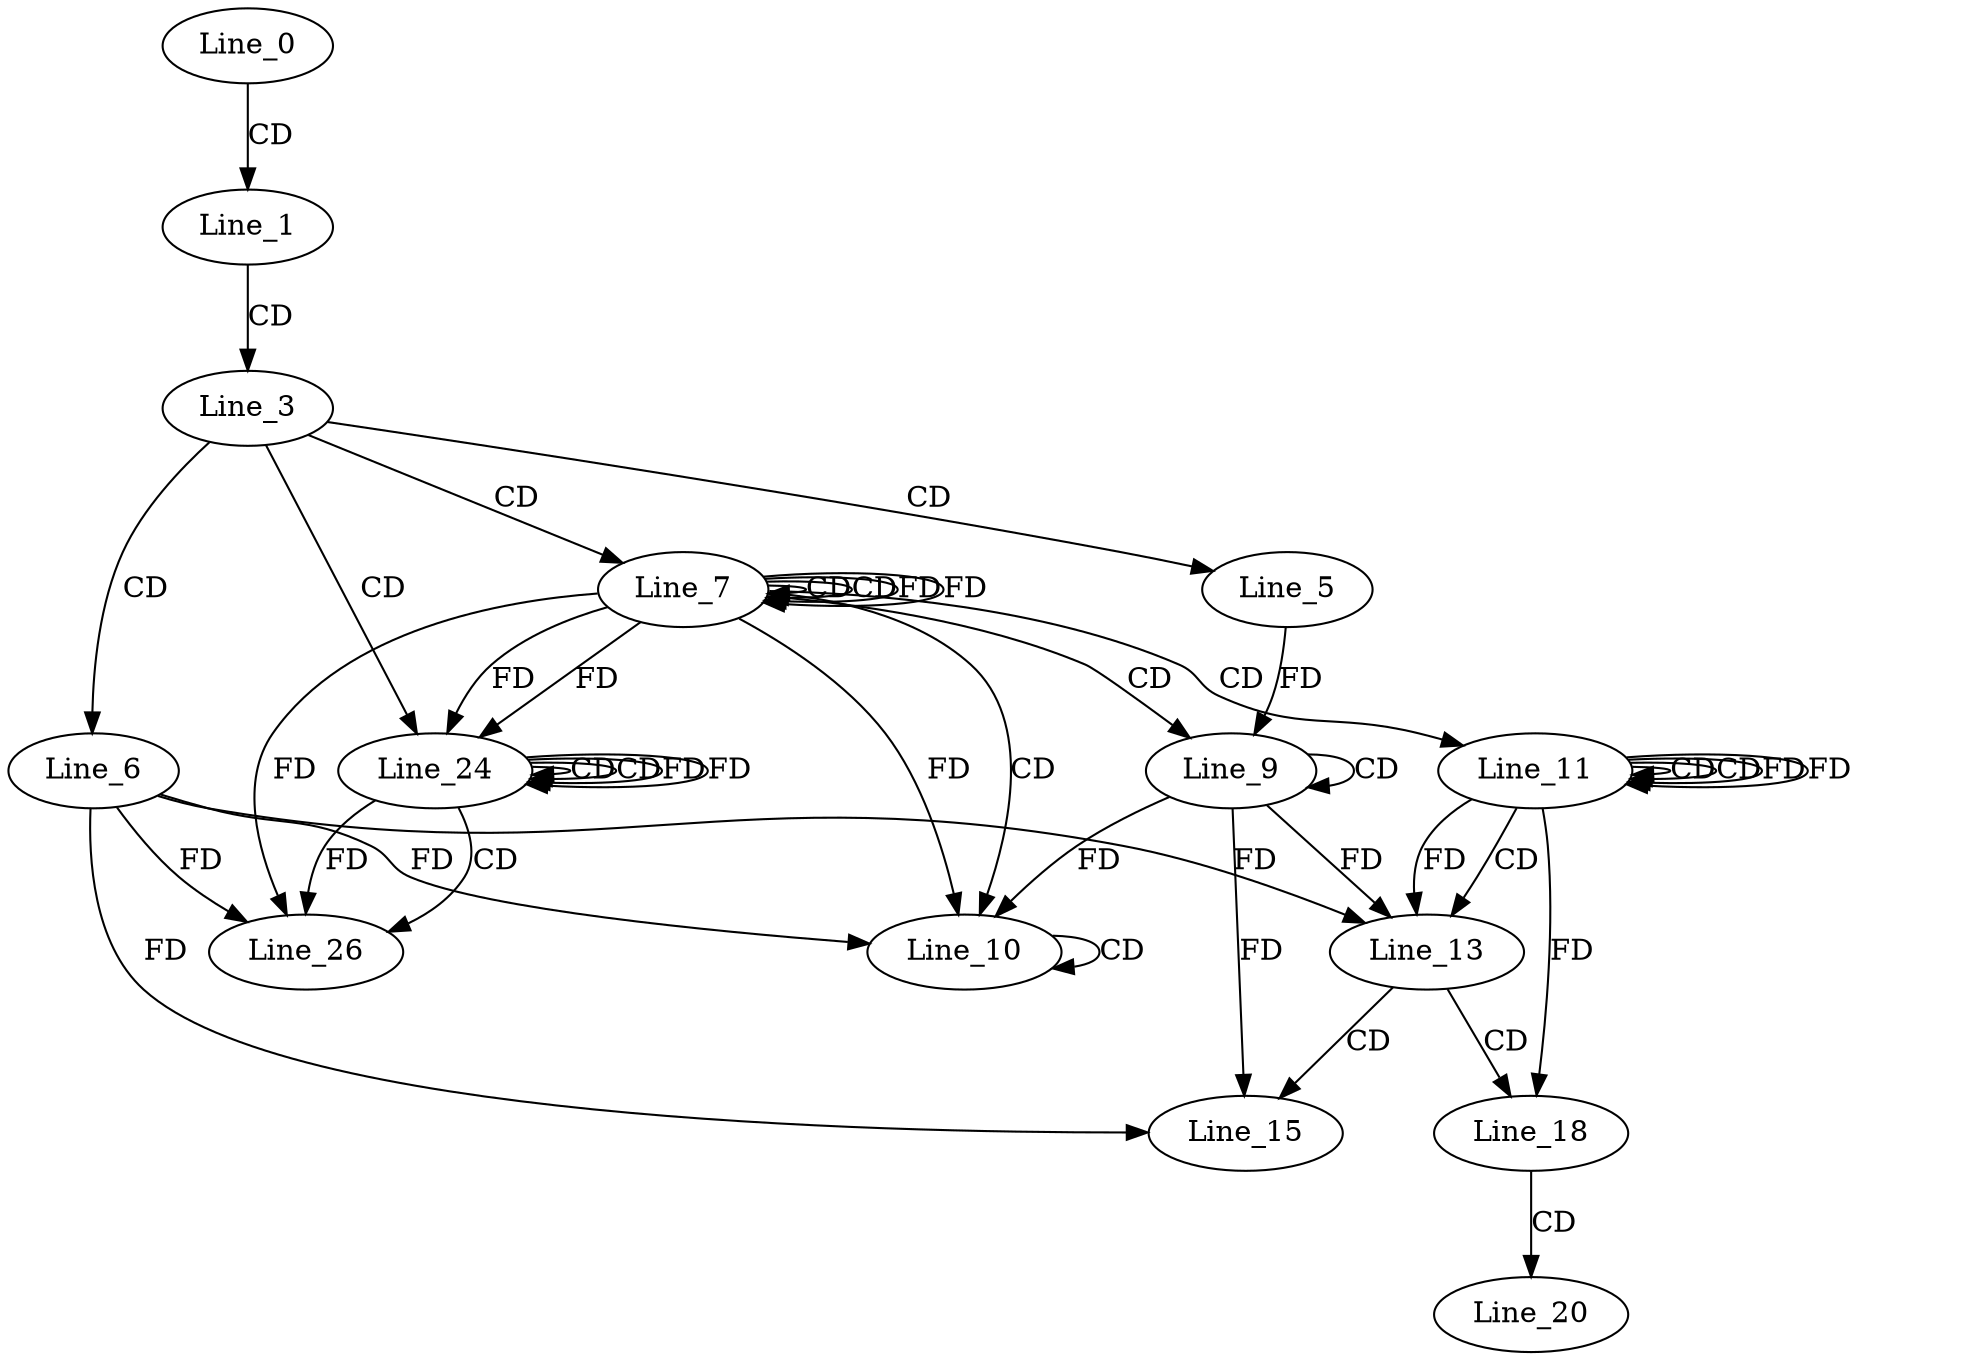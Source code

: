 digraph G {
  Line_0;
  Line_1;
  Line_3;
  Line_5;
  Line_6;
  Line_7;
  Line_7;
  Line_7;
  Line_9;
  Line_9;
  Line_10;
  Line_10;
  Line_11;
  Line_11;
  Line_11;
  Line_13;
  Line_13;
  Line_15;
  Line_18;
  Line_20;
  Line_24;
  Line_24;
  Line_24;
  Line_26;
  Line_26;
  Line_0 -> Line_1 [ label="CD" ];
  Line_1 -> Line_3 [ label="CD" ];
  Line_3 -> Line_5 [ label="CD" ];
  Line_3 -> Line_6 [ label="CD" ];
  Line_3 -> Line_7 [ label="CD" ];
  Line_7 -> Line_7 [ label="CD" ];
  Line_7 -> Line_7 [ label="CD" ];
  Line_7 -> Line_7 [ label="FD" ];
  Line_7 -> Line_9 [ label="CD" ];
  Line_9 -> Line_9 [ label="CD" ];
  Line_5 -> Line_9 [ label="FD" ];
  Line_7 -> Line_10 [ label="CD" ];
  Line_7 -> Line_10 [ label="FD" ];
  Line_10 -> Line_10 [ label="CD" ];
  Line_6 -> Line_10 [ label="FD" ];
  Line_9 -> Line_10 [ label="FD" ];
  Line_7 -> Line_11 [ label="CD" ];
  Line_11 -> Line_11 [ label="CD" ];
  Line_11 -> Line_11 [ label="CD" ];
  Line_11 -> Line_11 [ label="FD" ];
  Line_11 -> Line_13 [ label="CD" ];
  Line_9 -> Line_13 [ label="FD" ];
  Line_6 -> Line_13 [ label="FD" ];
  Line_11 -> Line_13 [ label="FD" ];
  Line_13 -> Line_15 [ label="CD" ];
  Line_6 -> Line_15 [ label="FD" ];
  Line_9 -> Line_15 [ label="FD" ];
  Line_13 -> Line_18 [ label="CD" ];
  Line_11 -> Line_18 [ label="FD" ];
  Line_18 -> Line_20 [ label="CD" ];
  Line_3 -> Line_24 [ label="CD" ];
  Line_24 -> Line_24 [ label="CD" ];
  Line_7 -> Line_24 [ label="FD" ];
  Line_24 -> Line_24 [ label="CD" ];
  Line_24 -> Line_24 [ label="FD" ];
  Line_7 -> Line_24 [ label="FD" ];
  Line_24 -> Line_26 [ label="CD" ];
  Line_6 -> Line_26 [ label="FD" ];
  Line_24 -> Line_26 [ label="FD" ];
  Line_7 -> Line_26 [ label="FD" ];
  Line_7 -> Line_7 [ label="FD" ];
  Line_11 -> Line_11 [ label="FD" ];
  Line_24 -> Line_24 [ label="FD" ];
}
